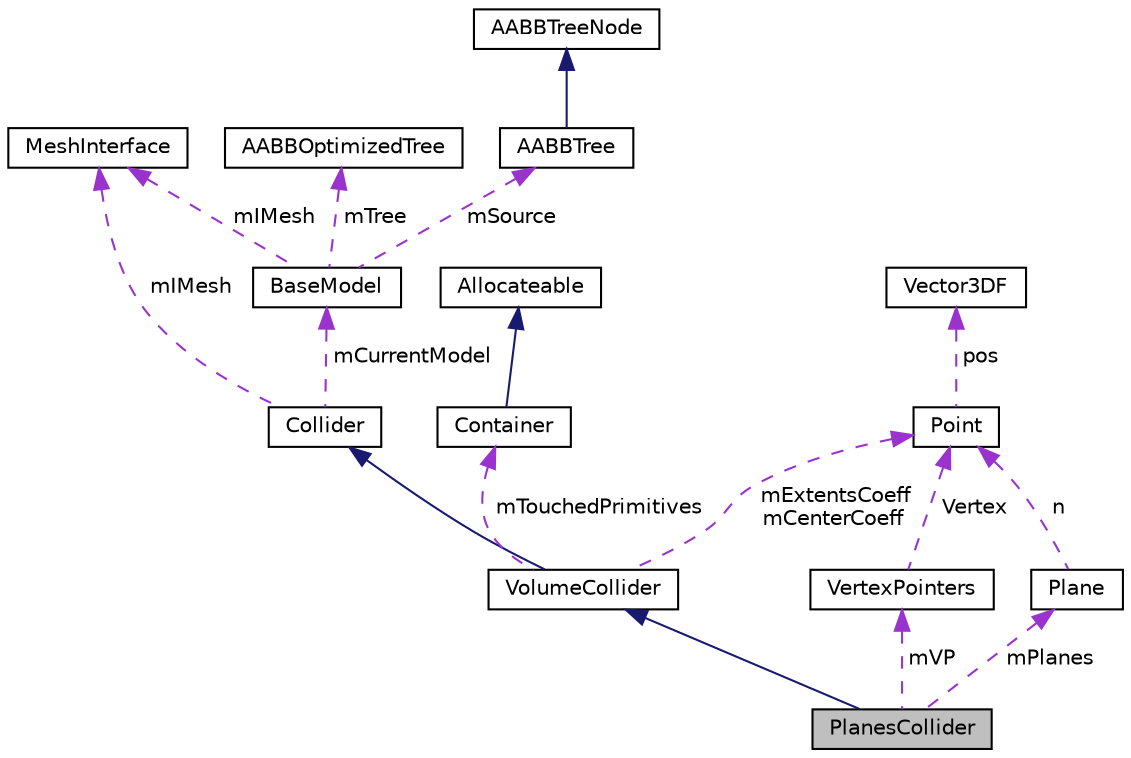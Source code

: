 digraph "PlanesCollider"
{
  edge [fontname="Helvetica",fontsize="10",labelfontname="Helvetica",labelfontsize="10"];
  node [fontname="Helvetica",fontsize="10",shape=record];
  Node1 [label="PlanesCollider",height=0.2,width=0.4,color="black", fillcolor="grey75", style="filled", fontcolor="black"];
  Node2 -> Node1 [dir="back",color="midnightblue",fontsize="10",style="solid",fontname="Helvetica"];
  Node2 [label="VolumeCollider",height=0.2,width=0.4,color="black", fillcolor="white", style="filled",URL="$class_volume_collider.html"];
  Node3 -> Node2 [dir="back",color="midnightblue",fontsize="10",style="solid",fontname="Helvetica"];
  Node3 [label="Collider",height=0.2,width=0.4,color="black", fillcolor="white", style="filled",URL="$class_collider.html"];
  Node4 -> Node3 [dir="back",color="darkorchid3",fontsize="10",style="dashed",label=" mIMesh" ,fontname="Helvetica"];
  Node4 [label="MeshInterface",height=0.2,width=0.4,color="black", fillcolor="white", style="filled",URL="$class_mesh_interface.html"];
  Node5 -> Node3 [dir="back",color="darkorchid3",fontsize="10",style="dashed",label=" mCurrentModel" ,fontname="Helvetica"];
  Node5 [label="BaseModel",height=0.2,width=0.4,color="black", fillcolor="white", style="filled",URL="$class_base_model.html"];
  Node6 -> Node5 [dir="back",color="darkorchid3",fontsize="10",style="dashed",label=" mTree" ,fontname="Helvetica"];
  Node6 [label="AABBOptimizedTree",height=0.2,width=0.4,color="black", fillcolor="white", style="filled",URL="$class_a_a_b_b_optimized_tree.html"];
  Node4 -> Node5 [dir="back",color="darkorchid3",fontsize="10",style="dashed",label=" mIMesh" ,fontname="Helvetica"];
  Node7 -> Node5 [dir="back",color="darkorchid3",fontsize="10",style="dashed",label=" mSource" ,fontname="Helvetica"];
  Node7 [label="AABBTree",height=0.2,width=0.4,color="black", fillcolor="white", style="filled",URL="$class_a_a_b_b_tree.html"];
  Node8 -> Node7 [dir="back",color="midnightblue",fontsize="10",style="solid",fontname="Helvetica"];
  Node8 [label="AABBTreeNode",height=0.2,width=0.4,color="black", fillcolor="white", style="filled",URL="$class_a_a_b_b_tree_node.html"];
  Node9 -> Node2 [dir="back",color="darkorchid3",fontsize="10",style="dashed",label=" mExtentsCoeff\nmCenterCoeff" ,fontname="Helvetica"];
  Node9 [label="Point",height=0.2,width=0.4,color="black", fillcolor="white", style="filled",URL="$class_point.html"];
  Node10 -> Node9 [dir="back",color="darkorchid3",fontsize="10",style="dashed",label=" pos" ,fontname="Helvetica"];
  Node10 [label="Vector3DF",height=0.2,width=0.4,color="black", fillcolor="white", style="filled",URL="$class_vector3_d_f.html"];
  Node11 -> Node2 [dir="back",color="darkorchid3",fontsize="10",style="dashed",label=" mTouchedPrimitives" ,fontname="Helvetica"];
  Node11 [label="Container",height=0.2,width=0.4,color="black", fillcolor="white", style="filled",URL="$class_container.html"];
  Node12 -> Node11 [dir="back",color="midnightblue",fontsize="10",style="solid",fontname="Helvetica"];
  Node12 [label="Allocateable",height=0.2,width=0.4,color="black", fillcolor="white", style="filled",URL="$class_allocateable.html"];
  Node13 -> Node1 [dir="back",color="darkorchid3",fontsize="10",style="dashed",label=" mPlanes" ,fontname="Helvetica"];
  Node13 [label="Plane",height=0.2,width=0.4,color="black", fillcolor="white", style="filled",URL="$class_plane.html"];
  Node9 -> Node13 [dir="back",color="darkorchid3",fontsize="10",style="dashed",label=" n" ,fontname="Helvetica"];
  Node14 -> Node1 [dir="back",color="darkorchid3",fontsize="10",style="dashed",label=" mVP" ,fontname="Helvetica"];
  Node14 [label="VertexPointers",height=0.2,width=0.4,color="black", fillcolor="white", style="filled",URL="$struct_vertex_pointers.html"];
  Node9 -> Node14 [dir="back",color="darkorchid3",fontsize="10",style="dashed",label=" Vertex" ,fontname="Helvetica"];
}

